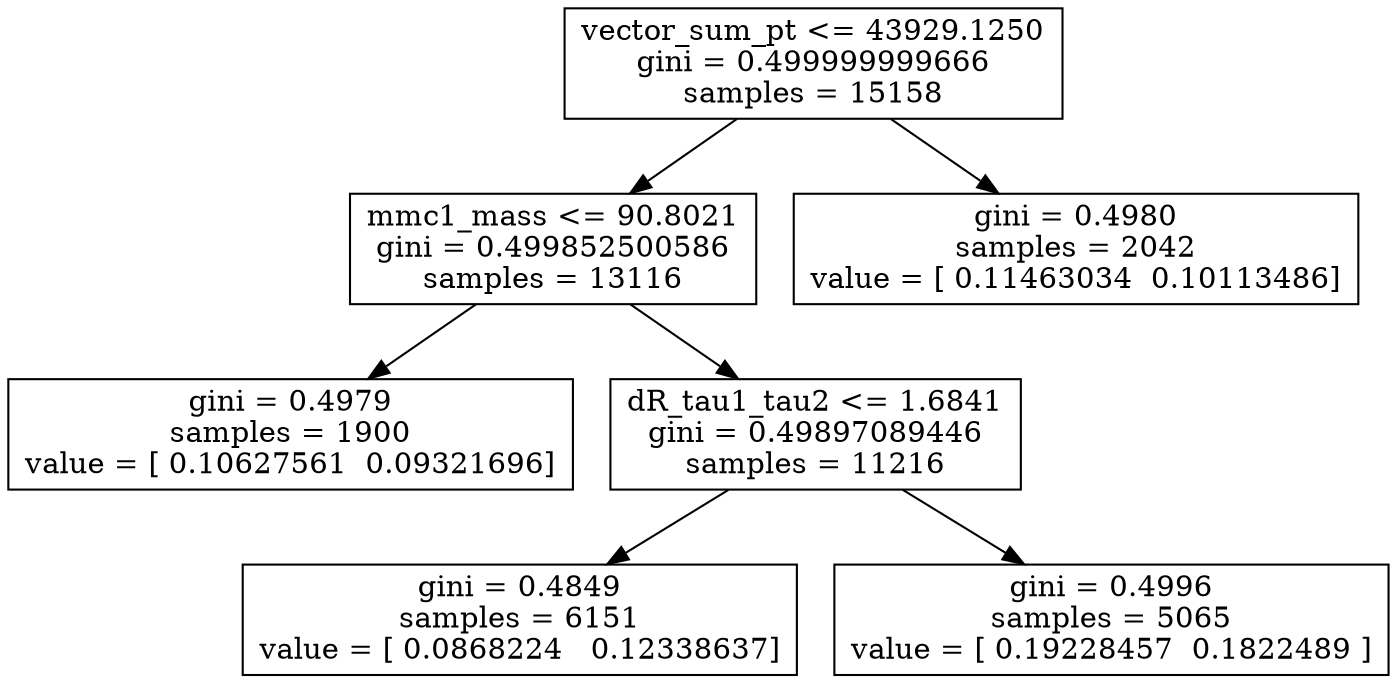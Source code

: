 digraph Tree {
0 [label="vector_sum_pt <= 43929.1250\ngini = 0.499999999666\nsamples = 15158", shape="box"] ;
1 [label="mmc1_mass <= 90.8021\ngini = 0.499852500586\nsamples = 13116", shape="box"] ;
0 -> 1 ;
2 [label="gini = 0.4979\nsamples = 1900\nvalue = [ 0.10627561  0.09321696]", shape="box"] ;
1 -> 2 ;
3 [label="dR_tau1_tau2 <= 1.6841\ngini = 0.49897089446\nsamples = 11216", shape="box"] ;
1 -> 3 ;
4 [label="gini = 0.4849\nsamples = 6151\nvalue = [ 0.0868224   0.12338637]", shape="box"] ;
3 -> 4 ;
5 [label="gini = 0.4996\nsamples = 5065\nvalue = [ 0.19228457  0.1822489 ]", shape="box"] ;
3 -> 5 ;
6 [label="gini = 0.4980\nsamples = 2042\nvalue = [ 0.11463034  0.10113486]", shape="box"] ;
0 -> 6 ;
}